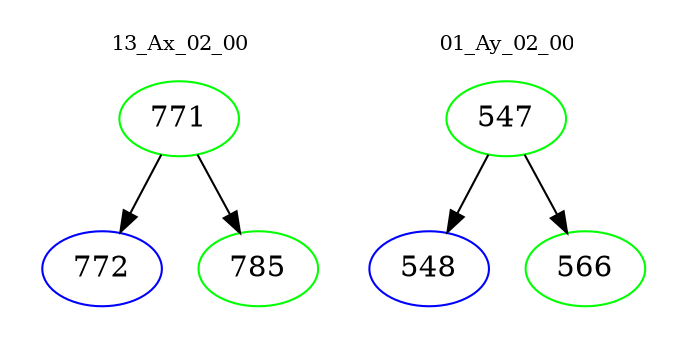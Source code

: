 digraph{
subgraph cluster_0 {
color = white
label = "13_Ax_02_00";
fontsize=10;
T0_771 [label="771", color="green"]
T0_771 -> T0_772 [color="black"]
T0_772 [label="772", color="blue"]
T0_771 -> T0_785 [color="black"]
T0_785 [label="785", color="green"]
}
subgraph cluster_1 {
color = white
label = "01_Ay_02_00";
fontsize=10;
T1_547 [label="547", color="green"]
T1_547 -> T1_548 [color="black"]
T1_548 [label="548", color="blue"]
T1_547 -> T1_566 [color="black"]
T1_566 [label="566", color="green"]
}
}
